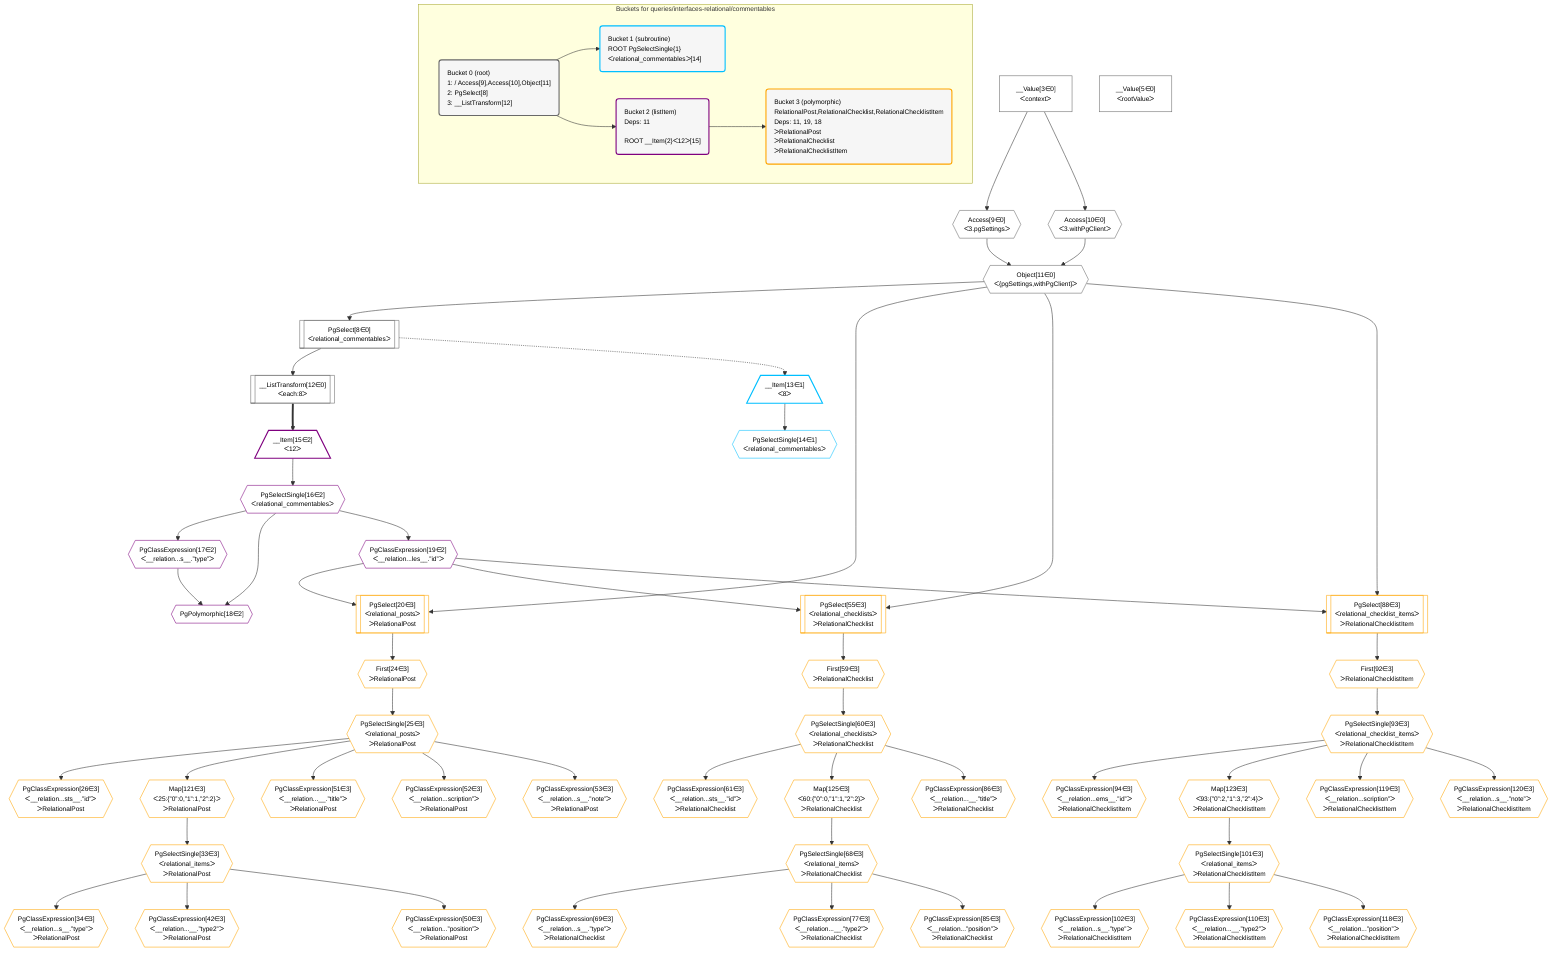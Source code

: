 %%{init: {'themeVariables': { 'fontSize': '12px'}}}%%
graph TD
    classDef path fill:#eee,stroke:#000,color:#000
    classDef plan fill:#fff,stroke-width:1px,color:#000
    classDef itemplan fill:#fff,stroke-width:2px,color:#000
    classDef unbatchedplan fill:#dff,stroke-width:1px,color:#000
    classDef sideeffectplan fill:#fcc,stroke-width:2px,color:#000
    classDef bucket fill:#f6f6f6,color:#000,stroke-width:2px,text-align:left


    %% define steps
    __Value3["__Value[3∈0]<br />ᐸcontextᐳ"]:::plan
    __Value5["__Value[5∈0]<br />ᐸrootValueᐳ"]:::plan
    Access9{{"Access[9∈0]<br />ᐸ3.pgSettingsᐳ"}}:::plan
    Access10{{"Access[10∈0]<br />ᐸ3.withPgClientᐳ"}}:::plan
    Object11{{"Object[11∈0]<br />ᐸ{pgSettings,withPgClient}ᐳ"}}:::plan
    PgSelect8[["PgSelect[8∈0]<br />ᐸrelational_commentablesᐳ"]]:::plan
    __ListTransform12[["__ListTransform[12∈0]<br />ᐸeach:8ᐳ"]]:::plan
    __Item13[/"__Item[13∈1]<br />ᐸ8ᐳ"\]:::itemplan
    PgSelectSingle14{{"PgSelectSingle[14∈1]<br />ᐸrelational_commentablesᐳ"}}:::plan
    __Item15[/"__Item[15∈2]<br />ᐸ12ᐳ"\]:::itemplan
    PgSelectSingle16{{"PgSelectSingle[16∈2]<br />ᐸrelational_commentablesᐳ"}}:::plan
    PgClassExpression17{{"PgClassExpression[17∈2]<br />ᐸ__relation...s__.”type”ᐳ"}}:::plan
    PgPolymorphic18{{"PgPolymorphic[18∈2]"}}:::plan
    PgClassExpression19{{"PgClassExpression[19∈2]<br />ᐸ__relation...les__.”id”ᐳ"}}:::plan
    PgSelect20[["PgSelect[20∈3]<br />ᐸrelational_postsᐳ<br />ᐳRelationalPost"]]:::plan
    First24{{"First[24∈3]<br />ᐳRelationalPost"}}:::plan
    PgSelectSingle25{{"PgSelectSingle[25∈3]<br />ᐸrelational_postsᐳ<br />ᐳRelationalPost"}}:::plan
    PgClassExpression26{{"PgClassExpression[26∈3]<br />ᐸ__relation...sts__.”id”ᐳ<br />ᐳRelationalPost"}}:::plan
    Map121{{"Map[121∈3]<br />ᐸ25:{”0”:0,”1”:1,”2”:2}ᐳ<br />ᐳRelationalPost"}}:::plan
    PgSelectSingle33{{"PgSelectSingle[33∈3]<br />ᐸrelational_itemsᐳ<br />ᐳRelationalPost"}}:::plan
    PgClassExpression34{{"PgClassExpression[34∈3]<br />ᐸ__relation...s__.”type”ᐳ<br />ᐳRelationalPost"}}:::plan
    PgClassExpression42{{"PgClassExpression[42∈3]<br />ᐸ__relation...__.”type2”ᐳ<br />ᐳRelationalPost"}}:::plan
    PgClassExpression50{{"PgClassExpression[50∈3]<br />ᐸ__relation...”position”ᐳ<br />ᐳRelationalPost"}}:::plan
    PgClassExpression51{{"PgClassExpression[51∈3]<br />ᐸ__relation...__.”title”ᐳ<br />ᐳRelationalPost"}}:::plan
    PgClassExpression52{{"PgClassExpression[52∈3]<br />ᐸ__relation...scription”ᐳ<br />ᐳRelationalPost"}}:::plan
    PgClassExpression53{{"PgClassExpression[53∈3]<br />ᐸ__relation...s__.”note”ᐳ<br />ᐳRelationalPost"}}:::plan
    PgSelect55[["PgSelect[55∈3]<br />ᐸrelational_checklistsᐳ<br />ᐳRelationalChecklist"]]:::plan
    First59{{"First[59∈3]<br />ᐳRelationalChecklist"}}:::plan
    PgSelectSingle60{{"PgSelectSingle[60∈3]<br />ᐸrelational_checklistsᐳ<br />ᐳRelationalChecklist"}}:::plan
    PgClassExpression61{{"PgClassExpression[61∈3]<br />ᐸ__relation...sts__.”id”ᐳ<br />ᐳRelationalChecklist"}}:::plan
    Map125{{"Map[125∈3]<br />ᐸ60:{”0”:0,”1”:1,”2”:2}ᐳ<br />ᐳRelationalChecklist"}}:::plan
    PgSelectSingle68{{"PgSelectSingle[68∈3]<br />ᐸrelational_itemsᐳ<br />ᐳRelationalChecklist"}}:::plan
    PgClassExpression69{{"PgClassExpression[69∈3]<br />ᐸ__relation...s__.”type”ᐳ<br />ᐳRelationalChecklist"}}:::plan
    PgClassExpression77{{"PgClassExpression[77∈3]<br />ᐸ__relation...__.”type2”ᐳ<br />ᐳRelationalChecklist"}}:::plan
    PgClassExpression85{{"PgClassExpression[85∈3]<br />ᐸ__relation...”position”ᐳ<br />ᐳRelationalChecklist"}}:::plan
    PgClassExpression86{{"PgClassExpression[86∈3]<br />ᐸ__relation...__.”title”ᐳ<br />ᐳRelationalChecklist"}}:::plan
    PgSelect88[["PgSelect[88∈3]<br />ᐸrelational_checklist_itemsᐳ<br />ᐳRelationalChecklistItem"]]:::plan
    First92{{"First[92∈3]<br />ᐳRelationalChecklistItem"}}:::plan
    PgSelectSingle93{{"PgSelectSingle[93∈3]<br />ᐸrelational_checklist_itemsᐳ<br />ᐳRelationalChecklistItem"}}:::plan
    PgClassExpression94{{"PgClassExpression[94∈3]<br />ᐸ__relation...ems__.”id”ᐳ<br />ᐳRelationalChecklistItem"}}:::plan
    Map123{{"Map[123∈3]<br />ᐸ93:{”0”:2,”1”:3,”2”:4}ᐳ<br />ᐳRelationalChecklistItem"}}:::plan
    PgSelectSingle101{{"PgSelectSingle[101∈3]<br />ᐸrelational_itemsᐳ<br />ᐳRelationalChecklistItem"}}:::plan
    PgClassExpression102{{"PgClassExpression[102∈3]<br />ᐸ__relation...s__.”type”ᐳ<br />ᐳRelationalChecklistItem"}}:::plan
    PgClassExpression110{{"PgClassExpression[110∈3]<br />ᐸ__relation...__.”type2”ᐳ<br />ᐳRelationalChecklistItem"}}:::plan
    PgClassExpression118{{"PgClassExpression[118∈3]<br />ᐸ__relation...”position”ᐳ<br />ᐳRelationalChecklistItem"}}:::plan
    PgClassExpression119{{"PgClassExpression[119∈3]<br />ᐸ__relation...scription”ᐳ<br />ᐳRelationalChecklistItem"}}:::plan
    PgClassExpression120{{"PgClassExpression[120∈3]<br />ᐸ__relation...s__.”note”ᐳ<br />ᐳRelationalChecklistItem"}}:::plan

    %% plan dependencies
    __Value3 --> Access9
    __Value3 --> Access10
    Access9 & Access10 --> Object11
    Object11 --> PgSelect8
    PgSelect8 --> __ListTransform12
    PgSelect8 -.-> __Item13
    __Item13 --> PgSelectSingle14
    __ListTransform12 ==> __Item15
    __Item15 --> PgSelectSingle16
    PgSelectSingle16 --> PgClassExpression17
    PgSelectSingle16 & PgClassExpression17 --> PgPolymorphic18
    PgSelectSingle16 --> PgClassExpression19
    Object11 & PgClassExpression19 --> PgSelect20
    PgSelect20 --> First24
    First24 --> PgSelectSingle25
    PgSelectSingle25 --> PgClassExpression26
    PgSelectSingle25 --> Map121
    Map121 --> PgSelectSingle33
    PgSelectSingle33 --> PgClassExpression34
    PgSelectSingle33 --> PgClassExpression42
    PgSelectSingle33 --> PgClassExpression50
    PgSelectSingle25 --> PgClassExpression51
    PgSelectSingle25 --> PgClassExpression52
    PgSelectSingle25 --> PgClassExpression53
    Object11 & PgClassExpression19 --> PgSelect55
    PgSelect55 --> First59
    First59 --> PgSelectSingle60
    PgSelectSingle60 --> PgClassExpression61
    PgSelectSingle60 --> Map125
    Map125 --> PgSelectSingle68
    PgSelectSingle68 --> PgClassExpression69
    PgSelectSingle68 --> PgClassExpression77
    PgSelectSingle68 --> PgClassExpression85
    PgSelectSingle60 --> PgClassExpression86
    Object11 & PgClassExpression19 --> PgSelect88
    PgSelect88 --> First92
    First92 --> PgSelectSingle93
    PgSelectSingle93 --> PgClassExpression94
    PgSelectSingle93 --> Map123
    Map123 --> PgSelectSingle101
    PgSelectSingle101 --> PgClassExpression102
    PgSelectSingle101 --> PgClassExpression110
    PgSelectSingle101 --> PgClassExpression118
    PgSelectSingle93 --> PgClassExpression119
    PgSelectSingle93 --> PgClassExpression120

    subgraph "Buckets for queries/interfaces-relational/commentables"
    Bucket0("Bucket 0 (root)<br />1:  / Access[9],Access[10],Object[11]<br />2: PgSelect[8]<br />3: __ListTransform[12]"):::bucket
    classDef bucket0 stroke:#696969
    class Bucket0,__Value3,__Value5,PgSelect8,Access9,Access10,Object11,__ListTransform12 bucket0
    Bucket1("Bucket 1 (subroutine)<br />ROOT PgSelectSingle{1}ᐸrelational_commentablesᐳ[14]"):::bucket
    classDef bucket1 stroke:#00bfff
    class Bucket1,__Item13,PgSelectSingle14 bucket1
    Bucket2("Bucket 2 (listItem)<br />Deps: 11<br /><br />ROOT __Item{2}ᐸ12ᐳ[15]"):::bucket
    classDef bucket2 stroke:#7f007f
    class Bucket2,__Item15,PgSelectSingle16,PgClassExpression17,PgPolymorphic18,PgClassExpression19 bucket2
    Bucket3("Bucket 3 (polymorphic)<br />RelationalPost,RelationalChecklist,RelationalChecklistItem<br />Deps: 11, 19, 18<br />ᐳRelationalPost<br />ᐳRelationalChecklist<br />ᐳRelationalChecklistItem"):::bucket
    classDef bucket3 stroke:#ffa500
    class Bucket3,PgSelect20,First24,PgSelectSingle25,PgClassExpression26,PgSelectSingle33,PgClassExpression34,PgClassExpression42,PgClassExpression50,PgClassExpression51,PgClassExpression52,PgClassExpression53,PgSelect55,First59,PgSelectSingle60,PgClassExpression61,PgSelectSingle68,PgClassExpression69,PgClassExpression77,PgClassExpression85,PgClassExpression86,PgSelect88,First92,PgSelectSingle93,PgClassExpression94,PgSelectSingle101,PgClassExpression102,PgClassExpression110,PgClassExpression118,PgClassExpression119,PgClassExpression120,Map121,Map123,Map125 bucket3
    Bucket0 --> Bucket1 & Bucket2
    Bucket2 --> Bucket3
    end